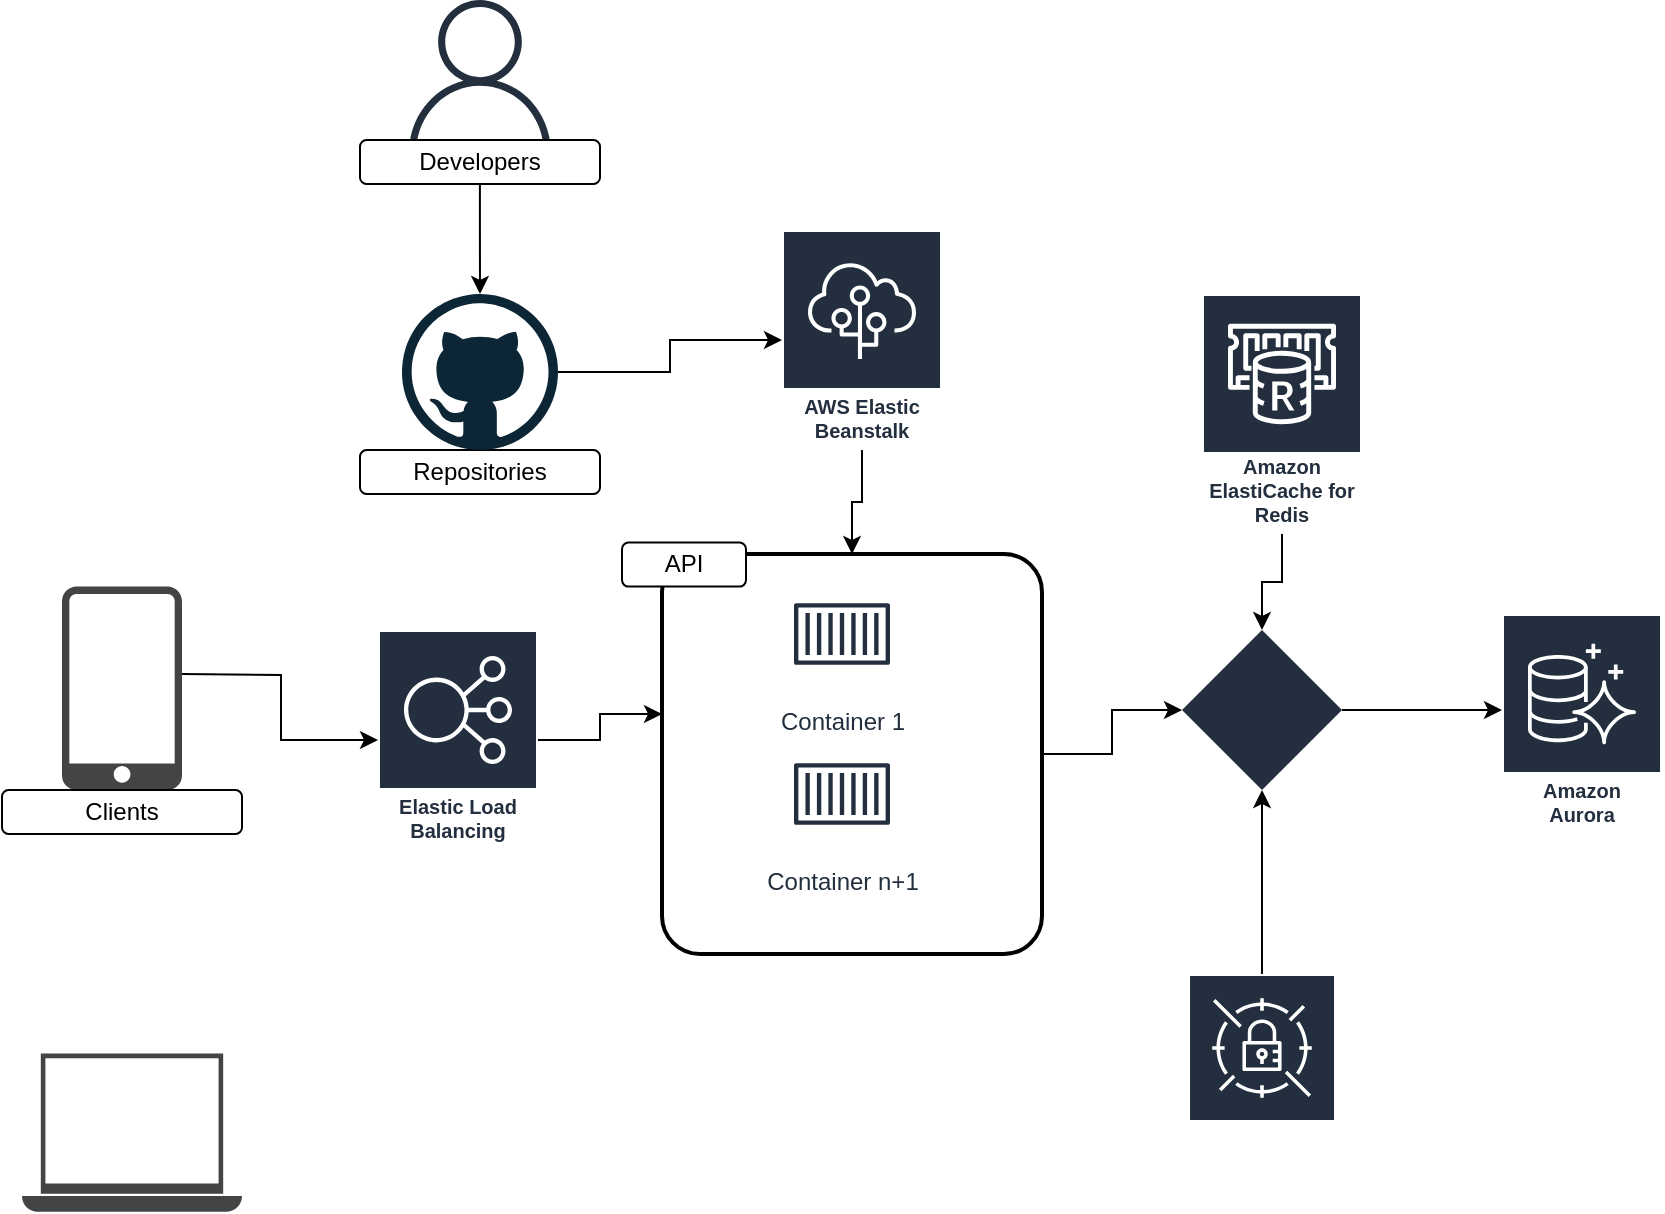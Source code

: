 <mxfile version="26.0.14">
  <diagram id="Ht1M8jgEwFfnCIfOTk4-" name="Page-1">
    <mxGraphModel dx="1578" dy="1058" grid="1" gridSize="10" guides="1" tooltips="1" connect="1" arrows="1" fold="1" page="1" pageScale="1" pageWidth="1169" pageHeight="827" math="0" shadow="0">
      <root>
        <mxCell id="0" />
        <mxCell id="1" parent="0" />
        <mxCell id="dUggy9YAXrd2Rz0z9RZD-44" value="&lt;div&gt;Repositories&lt;/div&gt;" style="rounded=1;whiteSpace=wrap;html=1;" vertex="1" parent="1">
          <mxGeometry x="359" y="285" width="120" height="22" as="geometry" />
        </mxCell>
        <mxCell id="dUggy9YAXrd2Rz0z9RZD-41" style="edgeStyle=orthogonalEdgeStyle;rounded=0;orthogonalLoop=1;jettySize=auto;html=1;" edge="1" parent="1" source="dUggy9YAXrd2Rz0z9RZD-37" target="dUggy9YAXrd2Rz0z9RZD-29">
          <mxGeometry relative="1" as="geometry" />
        </mxCell>
        <mxCell id="dUggy9YAXrd2Rz0z9RZD-37" value="" style="rounded=1;arcSize=10;dashed=0;fillColor=none;gradientColor=none;strokeWidth=2;" vertex="1" parent="1">
          <mxGeometry x="510" y="337" width="190" height="200" as="geometry" />
        </mxCell>
        <mxCell id="dUggy9YAXrd2Rz0z9RZD-18" style="edgeStyle=orthogonalEdgeStyle;rounded=0;orthogonalLoop=1;jettySize=auto;html=1;entryX=0;entryY=0.4;entryDx=0;entryDy=0;entryPerimeter=0;" edge="1" parent="1" source="dUggy9YAXrd2Rz0z9RZD-9" target="dUggy9YAXrd2Rz0z9RZD-37">
          <mxGeometry relative="1" as="geometry">
            <mxPoint x="555.179" y="416" as="targetPoint" />
          </mxGeometry>
        </mxCell>
        <mxCell id="dUggy9YAXrd2Rz0z9RZD-9" value="Elastic Load Balancing" style="sketch=0;outlineConnect=0;fontColor=#232F3E;gradientColor=none;strokeColor=#ffffff;fillColor=#232F3E;dashed=0;verticalLabelPosition=middle;verticalAlign=bottom;align=center;html=1;whiteSpace=wrap;fontSize=10;fontStyle=1;spacing=3;shape=mxgraph.aws4.productIcon;prIcon=mxgraph.aws4.elastic_load_balancing;" vertex="1" parent="1">
          <mxGeometry x="368" y="375" width="80" height="110" as="geometry" />
        </mxCell>
        <mxCell id="dUggy9YAXrd2Rz0z9RZD-42" style="edgeStyle=orthogonalEdgeStyle;rounded=0;orthogonalLoop=1;jettySize=auto;html=1;" edge="1" parent="1" target="dUggy9YAXrd2Rz0z9RZD-9">
          <mxGeometry relative="1" as="geometry">
            <mxPoint x="270" y="397" as="sourcePoint" />
          </mxGeometry>
        </mxCell>
        <mxCell id="dUggy9YAXrd2Rz0z9RZD-57" style="edgeStyle=orthogonalEdgeStyle;rounded=0;orthogonalLoop=1;jettySize=auto;html=1;" edge="1" parent="1" source="dUggy9YAXrd2Rz0z9RZD-13" target="dUggy9YAXrd2Rz0z9RZD-55">
          <mxGeometry relative="1" as="geometry" />
        </mxCell>
        <mxCell id="dUggy9YAXrd2Rz0z9RZD-13" value="" style="sketch=0;outlineConnect=0;fontColor=#232F3E;fillColor=#232F3E;strokeColor=#ffffff;dashed=0;verticalLabelPosition=bottom;verticalAlign=top;align=center;html=1;fontSize=12;fontStyle=0;aspect=fixed;shape=mxgraph.weblogos.github;resIcon=mxgraph.aws4.ecr;gradientColor=none;labelPosition=center;" vertex="1" parent="1">
          <mxGeometry x="380" y="207" width="78" height="78" as="geometry" />
        </mxCell>
        <mxCell id="dUggy9YAXrd2Rz0z9RZD-21" style="edgeStyle=orthogonalEdgeStyle;rounded=0;orthogonalLoop=1;jettySize=auto;html=1;entryX=0;entryY=0.5;entryDx=0;entryDy=0;entryPerimeter=0;" edge="1" parent="1" source="dUggy9YAXrd2Rz0z9RZD-29">
          <mxGeometry relative="1" as="geometry">
            <mxPoint x="930" y="415" as="targetPoint" />
          </mxGeometry>
        </mxCell>
        <mxCell id="dUggy9YAXrd2Rz0z9RZD-31" style="edgeStyle=orthogonalEdgeStyle;rounded=0;orthogonalLoop=1;jettySize=auto;html=1;entryX=0.5;entryY=1;entryDx=0;entryDy=0;" edge="1" parent="1" source="dUggy9YAXrd2Rz0z9RZD-16" target="dUggy9YAXrd2Rz0z9RZD-29">
          <mxGeometry relative="1" as="geometry" />
        </mxCell>
        <mxCell id="dUggy9YAXrd2Rz0z9RZD-16" value="" style="sketch=0;outlineConnect=0;fontColor=#232F3E;fillColor=#232F3E;strokeColor=#ffffff;dashed=0;verticalLabelPosition=middle;verticalAlign=bottom;align=center;html=1;fontSize=10;fontStyle=1;aspect=fixed;shape=mxgraph.aws4.productIcon;resIcon=mxgraph.aws4.secrets_manager;gradientColor=none;whiteSpace=wrap;spacing=3;prIcon=mxgraph.aws4.secrets_manager;" vertex="1" parent="1">
          <mxGeometry x="773.01" y="547" width="74" height="74" as="geometry" />
        </mxCell>
        <mxCell id="dUggy9YAXrd2Rz0z9RZD-34" style="edgeStyle=orthogonalEdgeStyle;rounded=0;orthogonalLoop=1;jettySize=auto;html=1;entryX=0.5;entryY=0;entryDx=0;entryDy=0;" edge="1" parent="1" source="dUggy9YAXrd2Rz0z9RZD-51" target="dUggy9YAXrd2Rz0z9RZD-29">
          <mxGeometry relative="1" as="geometry">
            <mxPoint x="810" y="297" as="sourcePoint" />
          </mxGeometry>
        </mxCell>
        <mxCell id="dUggy9YAXrd2Rz0z9RZD-29" value="" style="rhombus;whiteSpace=wrap;html=1;verticalAlign=top;fillColor=#232F3E;strokeColor=none;fontColor=#232F3E;sketch=0;gradientColor=none;dashed=0;fontStyle=0;pointerEvents=1;" vertex="1" parent="1">
          <mxGeometry x="770.005" y="375" width="80" height="80" as="geometry" />
        </mxCell>
        <mxCell id="dUggy9YAXrd2Rz0z9RZD-36" value="Container 1" style="sketch=0;outlineConnect=0;fontColor=#232F3E;gradientColor=none;strokeColor=#232F3E;fillColor=#ffffff;dashed=0;verticalLabelPosition=bottom;verticalAlign=top;align=center;html=1;fontSize=12;fontStyle=0;aspect=fixed;shape=mxgraph.aws4.resourceIcon;resIcon=mxgraph.aws4.container_1;" vertex="1" parent="1">
          <mxGeometry x="570" y="347" width="60" height="60" as="geometry" />
        </mxCell>
        <mxCell id="dUggy9YAXrd2Rz0z9RZD-40" value="&lt;div&gt;Container n+1&lt;/div&gt;" style="sketch=0;outlineConnect=0;fontColor=#232F3E;gradientColor=none;strokeColor=#232F3E;fillColor=#ffffff;dashed=0;verticalLabelPosition=bottom;verticalAlign=top;align=center;html=1;fontSize=12;fontStyle=0;aspect=fixed;shape=mxgraph.aws4.resourceIcon;resIcon=mxgraph.aws4.container_1;" vertex="1" parent="1">
          <mxGeometry x="570" y="427" width="60" height="60" as="geometry" />
        </mxCell>
        <mxCell id="dUggy9YAXrd2Rz0z9RZD-50" value="Amazon&#xa;Aurora" style="sketch=0;outlineConnect=0;fontColor=#232F3E;gradientColor=none;strokeColor=#ffffff;fillColor=#232F3E;dashed=0;verticalLabelPosition=middle;verticalAlign=bottom;align=center;html=1;whiteSpace=wrap;fontSize=10;fontStyle=1;spacing=3;shape=mxgraph.aws4.productIcon;prIcon=mxgraph.aws4.aurora;" vertex="1" parent="1">
          <mxGeometry x="930" y="367" width="80" height="110" as="geometry" />
        </mxCell>
        <mxCell id="dUggy9YAXrd2Rz0z9RZD-51" value="Amazon ElastiCache for Redis" style="sketch=0;outlineConnect=0;fontColor=#232F3E;gradientColor=none;strokeColor=#ffffff;fillColor=#232F3E;dashed=0;verticalLabelPosition=middle;verticalAlign=bottom;align=center;html=1;whiteSpace=wrap;fontSize=10;fontStyle=1;spacing=3;shape=mxgraph.aws4.productIcon;prIcon=mxgraph.aws4.elasticache_for_redis;" vertex="1" parent="1">
          <mxGeometry x="780" y="207" width="80" height="120" as="geometry" />
        </mxCell>
        <mxCell id="dUggy9YAXrd2Rz0z9RZD-52" value="" style="sketch=0;pointerEvents=1;shadow=0;dashed=0;html=1;strokeColor=none;fillColor=#434445;aspect=fixed;labelPosition=center;verticalLabelPosition=bottom;verticalAlign=top;align=center;outlineConnect=0;shape=mxgraph.vvd.phone;" vertex="1" parent="1">
          <mxGeometry x="210" y="353.31" width="60" height="101.69" as="geometry" />
        </mxCell>
        <mxCell id="dUggy9YAXrd2Rz0z9RZD-54" style="edgeStyle=orthogonalEdgeStyle;rounded=0;orthogonalLoop=1;jettySize=auto;html=1;" edge="1" parent="1" source="dUggy9YAXrd2Rz0z9RZD-53" target="dUggy9YAXrd2Rz0z9RZD-13">
          <mxGeometry relative="1" as="geometry" />
        </mxCell>
        <mxCell id="dUggy9YAXrd2Rz0z9RZD-53" value="" style="sketch=0;outlineConnect=0;fontColor=#232F3E;gradientColor=none;fillColor=#232F3D;strokeColor=none;dashed=0;verticalLabelPosition=bottom;verticalAlign=top;align=center;html=1;fontSize=12;fontStyle=0;aspect=fixed;pointerEvents=1;shape=mxgraph.aws4.user;" vertex="1" parent="1">
          <mxGeometry x="380" y="60" width="78" height="78" as="geometry" />
        </mxCell>
        <mxCell id="dUggy9YAXrd2Rz0z9RZD-56" style="edgeStyle=orthogonalEdgeStyle;rounded=0;orthogonalLoop=1;jettySize=auto;html=1;entryX=0.5;entryY=0;entryDx=0;entryDy=0;" edge="1" parent="1" source="dUggy9YAXrd2Rz0z9RZD-55" target="dUggy9YAXrd2Rz0z9RZD-37">
          <mxGeometry relative="1" as="geometry" />
        </mxCell>
        <mxCell id="dUggy9YAXrd2Rz0z9RZD-55" value="AWS Elastic Beanstalk" style="sketch=0;outlineConnect=0;fontColor=#232F3E;gradientColor=none;strokeColor=#ffffff;fillColor=#232F3E;dashed=0;verticalLabelPosition=middle;verticalAlign=bottom;align=center;html=1;whiteSpace=wrap;fontSize=10;fontStyle=1;spacing=3;shape=mxgraph.aws4.productIcon;prIcon=mxgraph.aws4.elastic_beanstalk;" vertex="1" parent="1">
          <mxGeometry x="570" y="175" width="80" height="110" as="geometry" />
        </mxCell>
        <mxCell id="dUggy9YAXrd2Rz0z9RZD-58" value="&lt;div&gt;Developers&lt;/div&gt;" style="rounded=1;whiteSpace=wrap;html=1;" vertex="1" parent="1">
          <mxGeometry x="359" y="130" width="120" height="22" as="geometry" />
        </mxCell>
        <mxCell id="dUggy9YAXrd2Rz0z9RZD-59" value="Clients" style="rounded=1;whiteSpace=wrap;html=1;" vertex="1" parent="1">
          <mxGeometry x="180" y="455" width="120" height="22" as="geometry" />
        </mxCell>
        <mxCell id="dUggy9YAXrd2Rz0z9RZD-60" value="" style="sketch=0;pointerEvents=1;shadow=0;dashed=0;html=1;strokeColor=none;fillColor=#434445;aspect=fixed;labelPosition=center;verticalLabelPosition=bottom;verticalAlign=top;align=center;outlineConnect=0;shape=mxgraph.vvd.laptop;" vertex="1" parent="1">
          <mxGeometry x="190" y="586.8" width="110" height="79.2" as="geometry" />
        </mxCell>
        <mxCell id="dUggy9YAXrd2Rz0z9RZD-62" value="API" style="rounded=1;whiteSpace=wrap;html=1;" vertex="1" parent="1">
          <mxGeometry x="490" y="331.31" width="62" height="22" as="geometry" />
        </mxCell>
      </root>
    </mxGraphModel>
  </diagram>
</mxfile>
